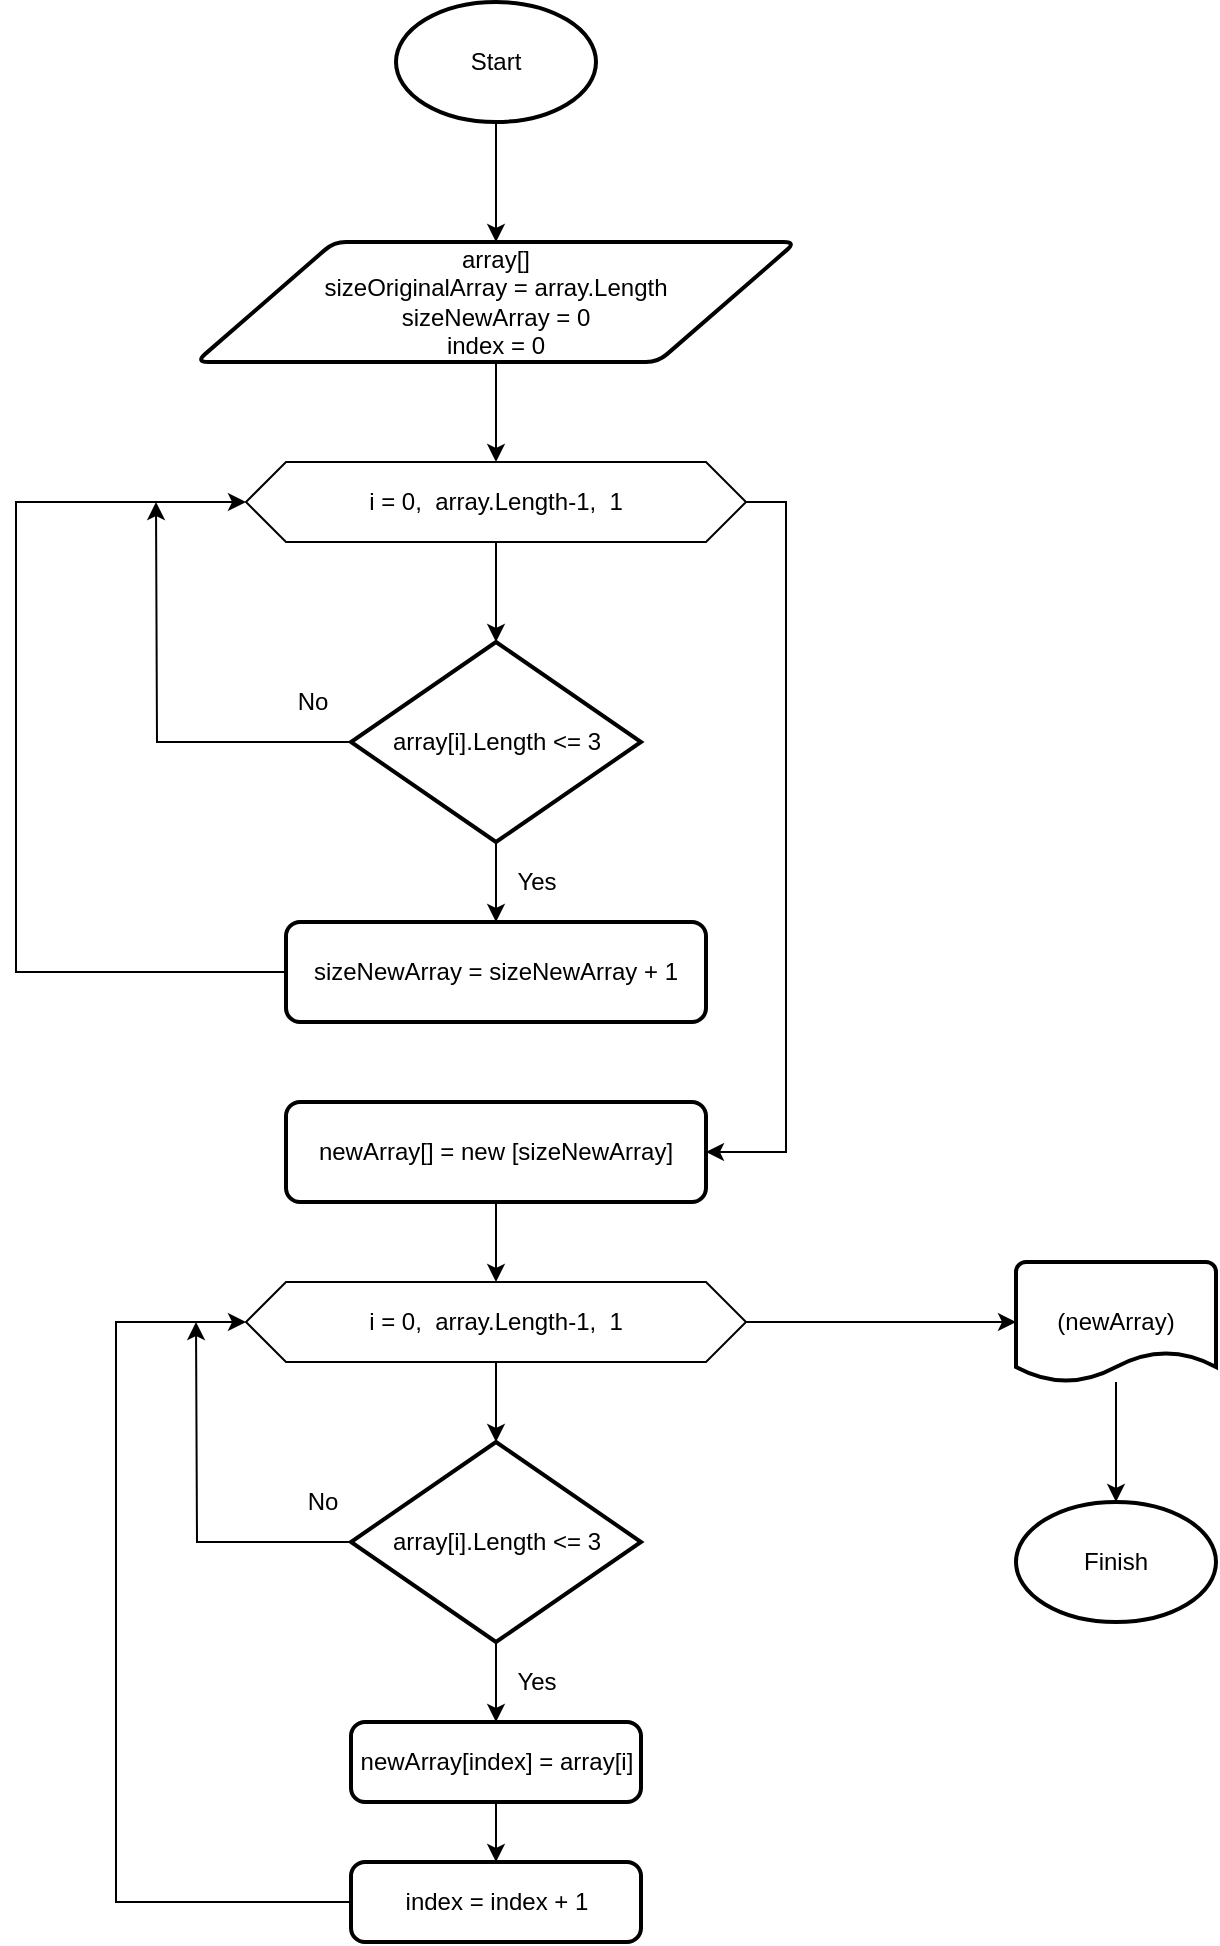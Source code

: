<mxfile version="19.0.3" type="device"><diagram id="C5RBs43oDa-KdzZeNtuy" name="Page-1"><mxGraphModel dx="960" dy="726" grid="1" gridSize="10" guides="1" tooltips="1" connect="1" arrows="1" fold="1" page="1" pageScale="1" pageWidth="827" pageHeight="1169" math="0" shadow="0"><root><mxCell id="WIyWlLk6GJQsqaUBKTNV-0"/><mxCell id="WIyWlLk6GJQsqaUBKTNV-1" parent="WIyWlLk6GJQsqaUBKTNV-0"/><mxCell id="BRVFdy42B1JYEMw6YvCZ-2" value="" style="edgeStyle=orthogonalEdgeStyle;rounded=0;orthogonalLoop=1;jettySize=auto;html=1;" edge="1" parent="WIyWlLk6GJQsqaUBKTNV-1" source="BRVFdy42B1JYEMw6YvCZ-0" target="BRVFdy42B1JYEMw6YvCZ-1"><mxGeometry relative="1" as="geometry"/></mxCell><mxCell id="BRVFdy42B1JYEMw6YvCZ-0" value="Start" style="strokeWidth=2;html=1;shape=mxgraph.flowchart.start_1;whiteSpace=wrap;" vertex="1" parent="WIyWlLk6GJQsqaUBKTNV-1"><mxGeometry x="330" y="50" width="100" height="60" as="geometry"/></mxCell><mxCell id="BRVFdy42B1JYEMw6YvCZ-4" value="" style="edgeStyle=orthogonalEdgeStyle;rounded=0;orthogonalLoop=1;jettySize=auto;html=1;" edge="1" parent="WIyWlLk6GJQsqaUBKTNV-1" source="BRVFdy42B1JYEMw6YvCZ-1"><mxGeometry relative="1" as="geometry"><mxPoint x="380" y="280" as="targetPoint"/></mxGeometry></mxCell><mxCell id="BRVFdy42B1JYEMw6YvCZ-1" value="array[]&lt;br&gt;sizeOriginalArray = array.Length&lt;br&gt;sizeNewArray = 0&lt;br&gt;index = 0" style="shape=parallelogram;html=1;strokeWidth=2;perimeter=parallelogramPerimeter;whiteSpace=wrap;rounded=1;arcSize=12;size=0.23;" vertex="1" parent="WIyWlLk6GJQsqaUBKTNV-1"><mxGeometry x="230" y="170" width="300" height="60" as="geometry"/></mxCell><mxCell id="BRVFdy42B1JYEMw6YvCZ-7" value="" style="edgeStyle=orthogonalEdgeStyle;rounded=0;orthogonalLoop=1;jettySize=auto;html=1;" edge="1" parent="WIyWlLk6GJQsqaUBKTNV-1" source="BRVFdy42B1JYEMw6YvCZ-5" target="BRVFdy42B1JYEMw6YvCZ-6"><mxGeometry relative="1" as="geometry"/></mxCell><mxCell id="BRVFdy42B1JYEMw6YvCZ-14" style="edgeStyle=orthogonalEdgeStyle;rounded=0;orthogonalLoop=1;jettySize=auto;html=1;entryX=1;entryY=0.5;entryDx=0;entryDy=0;" edge="1" parent="WIyWlLk6GJQsqaUBKTNV-1" source="BRVFdy42B1JYEMw6YvCZ-5" target="BRVFdy42B1JYEMw6YvCZ-13"><mxGeometry relative="1" as="geometry"><Array as="points"><mxPoint x="525" y="300"/><mxPoint x="525" y="625"/></Array></mxGeometry></mxCell><mxCell id="BRVFdy42B1JYEMw6YvCZ-5" value="i = 0,&amp;nbsp; array.Length-1,&amp;nbsp; 1" style="shape=hexagon;perimeter=hexagonPerimeter2;whiteSpace=wrap;html=1;fixedSize=1;" vertex="1" parent="WIyWlLk6GJQsqaUBKTNV-1"><mxGeometry x="255" y="280" width="250" height="40" as="geometry"/></mxCell><mxCell id="BRVFdy42B1JYEMw6YvCZ-9" value="" style="edgeStyle=orthogonalEdgeStyle;rounded=0;orthogonalLoop=1;jettySize=auto;html=1;" edge="1" parent="WIyWlLk6GJQsqaUBKTNV-1" source="BRVFdy42B1JYEMw6YvCZ-6" target="BRVFdy42B1JYEMw6YvCZ-8"><mxGeometry relative="1" as="geometry"/></mxCell><mxCell id="BRVFdy42B1JYEMw6YvCZ-25" style="edgeStyle=orthogonalEdgeStyle;rounded=0;orthogonalLoop=1;jettySize=auto;html=1;" edge="1" parent="WIyWlLk6GJQsqaUBKTNV-1" source="BRVFdy42B1JYEMw6YvCZ-6"><mxGeometry relative="1" as="geometry"><mxPoint x="210" y="300" as="targetPoint"/></mxGeometry></mxCell><mxCell id="BRVFdy42B1JYEMw6YvCZ-6" value="&lt;span style=&quot;&quot;&gt;array[i].Length &amp;lt;= 3&lt;/span&gt;" style="strokeWidth=2;html=1;shape=mxgraph.flowchart.decision;whiteSpace=wrap;" vertex="1" parent="WIyWlLk6GJQsqaUBKTNV-1"><mxGeometry x="307.5" y="370" width="145" height="100" as="geometry"/></mxCell><mxCell id="BRVFdy42B1JYEMw6YvCZ-11" style="edgeStyle=orthogonalEdgeStyle;rounded=0;orthogonalLoop=1;jettySize=auto;html=1;entryX=0;entryY=0.5;entryDx=0;entryDy=0;" edge="1" parent="WIyWlLk6GJQsqaUBKTNV-1" source="BRVFdy42B1JYEMw6YvCZ-8" target="BRVFdy42B1JYEMw6YvCZ-5"><mxGeometry relative="1" as="geometry"><Array as="points"><mxPoint x="140" y="535"/><mxPoint x="140" y="300"/></Array></mxGeometry></mxCell><mxCell id="BRVFdy42B1JYEMw6YvCZ-8" value="&lt;span style=&quot;&quot;&gt;sizeNewArray =&amp;nbsp;&lt;/span&gt;sizeNewArray + 1" style="rounded=1;whiteSpace=wrap;html=1;absoluteArcSize=1;arcSize=14;strokeWidth=2;" vertex="1" parent="WIyWlLk6GJQsqaUBKTNV-1"><mxGeometry x="275" y="510" width="210" height="50" as="geometry"/></mxCell><mxCell id="BRVFdy42B1JYEMw6YvCZ-10" value="Yes" style="text;html=1;align=center;verticalAlign=middle;resizable=0;points=[];autosize=1;strokeColor=none;fillColor=none;" vertex="1" parent="WIyWlLk6GJQsqaUBKTNV-1"><mxGeometry x="380" y="480" width="40" height="20" as="geometry"/></mxCell><mxCell id="BRVFdy42B1JYEMw6YvCZ-17" value="" style="edgeStyle=orthogonalEdgeStyle;rounded=0;orthogonalLoop=1;jettySize=auto;html=1;" edge="1" parent="WIyWlLk6GJQsqaUBKTNV-1" source="BRVFdy42B1JYEMw6YvCZ-13" target="BRVFdy42B1JYEMw6YvCZ-16"><mxGeometry relative="1" as="geometry"/></mxCell><mxCell id="BRVFdy42B1JYEMw6YvCZ-13" value="&lt;span style=&quot;&quot;&gt;newArray[] = new [&lt;/span&gt;sizeNewArray&lt;span style=&quot;&quot;&gt;]&lt;/span&gt;" style="rounded=1;whiteSpace=wrap;html=1;absoluteArcSize=1;arcSize=14;strokeWidth=2;" vertex="1" parent="WIyWlLk6GJQsqaUBKTNV-1"><mxGeometry x="275" y="600" width="210" height="50" as="geometry"/></mxCell><mxCell id="BRVFdy42B1JYEMw6YvCZ-15" value="No" style="text;html=1;align=center;verticalAlign=middle;resizable=0;points=[];autosize=1;strokeColor=none;fillColor=none;" vertex="1" parent="WIyWlLk6GJQsqaUBKTNV-1"><mxGeometry x="272.5" y="390" width="30" height="20" as="geometry"/></mxCell><mxCell id="BRVFdy42B1JYEMw6YvCZ-19" value="" style="edgeStyle=orthogonalEdgeStyle;rounded=0;orthogonalLoop=1;jettySize=auto;html=1;" edge="1" parent="WIyWlLk6GJQsqaUBKTNV-1" source="BRVFdy42B1JYEMw6YvCZ-16" target="BRVFdy42B1JYEMw6YvCZ-18"><mxGeometry relative="1" as="geometry"/></mxCell><mxCell id="BRVFdy42B1JYEMw6YvCZ-31" style="edgeStyle=orthogonalEdgeStyle;rounded=0;orthogonalLoop=1;jettySize=auto;html=1;" edge="1" parent="WIyWlLk6GJQsqaUBKTNV-1" source="BRVFdy42B1JYEMw6YvCZ-16" target="BRVFdy42B1JYEMw6YvCZ-30"><mxGeometry relative="1" as="geometry"/></mxCell><mxCell id="BRVFdy42B1JYEMw6YvCZ-16" value="i = 0,&amp;nbsp; array.Length-1,&amp;nbsp; 1" style="shape=hexagon;perimeter=hexagonPerimeter2;whiteSpace=wrap;html=1;fixedSize=1;" vertex="1" parent="WIyWlLk6GJQsqaUBKTNV-1"><mxGeometry x="255" y="690" width="250" height="40" as="geometry"/></mxCell><mxCell id="BRVFdy42B1JYEMw6YvCZ-21" value="" style="edgeStyle=orthogonalEdgeStyle;rounded=0;orthogonalLoop=1;jettySize=auto;html=1;" edge="1" parent="WIyWlLk6GJQsqaUBKTNV-1" source="BRVFdy42B1JYEMw6YvCZ-18" target="BRVFdy42B1JYEMw6YvCZ-20"><mxGeometry relative="1" as="geometry"/></mxCell><mxCell id="BRVFdy42B1JYEMw6YvCZ-24" style="edgeStyle=orthogonalEdgeStyle;rounded=0;orthogonalLoop=1;jettySize=auto;html=1;" edge="1" parent="WIyWlLk6GJQsqaUBKTNV-1" source="BRVFdy42B1JYEMw6YvCZ-18"><mxGeometry relative="1" as="geometry"><mxPoint x="230" y="710" as="targetPoint"/></mxGeometry></mxCell><mxCell id="BRVFdy42B1JYEMw6YvCZ-18" value="&lt;span style=&quot;&quot;&gt;array[i].Length &amp;lt;= 3&lt;/span&gt;" style="strokeWidth=2;html=1;shape=mxgraph.flowchart.decision;whiteSpace=wrap;" vertex="1" parent="WIyWlLk6GJQsqaUBKTNV-1"><mxGeometry x="307.5" y="770" width="145" height="100" as="geometry"/></mxCell><mxCell id="BRVFdy42B1JYEMw6YvCZ-28" value="" style="edgeStyle=orthogonalEdgeStyle;rounded=0;orthogonalLoop=1;jettySize=auto;html=1;" edge="1" parent="WIyWlLk6GJQsqaUBKTNV-1" source="BRVFdy42B1JYEMw6YvCZ-20" target="BRVFdy42B1JYEMw6YvCZ-27"><mxGeometry relative="1" as="geometry"/></mxCell><mxCell id="BRVFdy42B1JYEMw6YvCZ-20" value="&lt;span style=&quot;&quot;&gt;newArray[index] = array[i]&lt;/span&gt;" style="rounded=1;whiteSpace=wrap;html=1;absoluteArcSize=1;arcSize=14;strokeWidth=2;" vertex="1" parent="WIyWlLk6GJQsqaUBKTNV-1"><mxGeometry x="307.5" y="910" width="145" height="40" as="geometry"/></mxCell><mxCell id="BRVFdy42B1JYEMw6YvCZ-22" value="Yes" style="text;html=1;align=center;verticalAlign=middle;resizable=0;points=[];autosize=1;strokeColor=none;fillColor=none;" vertex="1" parent="WIyWlLk6GJQsqaUBKTNV-1"><mxGeometry x="380" y="880" width="40" height="20" as="geometry"/></mxCell><mxCell id="BRVFdy42B1JYEMw6YvCZ-26" value="No" style="text;html=1;align=center;verticalAlign=middle;resizable=0;points=[];autosize=1;strokeColor=none;fillColor=none;" vertex="1" parent="WIyWlLk6GJQsqaUBKTNV-1"><mxGeometry x="277.5" y="790" width="30" height="20" as="geometry"/></mxCell><mxCell id="BRVFdy42B1JYEMw6YvCZ-29" style="edgeStyle=orthogonalEdgeStyle;rounded=0;orthogonalLoop=1;jettySize=auto;html=1;entryX=0;entryY=0.5;entryDx=0;entryDy=0;" edge="1" parent="WIyWlLk6GJQsqaUBKTNV-1" source="BRVFdy42B1JYEMw6YvCZ-27" target="BRVFdy42B1JYEMw6YvCZ-16"><mxGeometry relative="1" as="geometry"><Array as="points"><mxPoint x="190" y="1000"/><mxPoint x="190" y="710"/></Array></mxGeometry></mxCell><mxCell id="BRVFdy42B1JYEMw6YvCZ-27" value="index = index + 1" style="rounded=1;whiteSpace=wrap;html=1;absoluteArcSize=1;arcSize=14;strokeWidth=2;" vertex="1" parent="WIyWlLk6GJQsqaUBKTNV-1"><mxGeometry x="307.5" y="980" width="145" height="40" as="geometry"/></mxCell><mxCell id="BRVFdy42B1JYEMw6YvCZ-33" value="" style="edgeStyle=orthogonalEdgeStyle;rounded=0;orthogonalLoop=1;jettySize=auto;html=1;" edge="1" parent="WIyWlLk6GJQsqaUBKTNV-1" source="BRVFdy42B1JYEMw6YvCZ-30" target="BRVFdy42B1JYEMw6YvCZ-32"><mxGeometry relative="1" as="geometry"/></mxCell><mxCell id="BRVFdy42B1JYEMw6YvCZ-30" value="(newArray)" style="strokeWidth=2;html=1;shape=mxgraph.flowchart.document2;whiteSpace=wrap;size=0.25;" vertex="1" parent="WIyWlLk6GJQsqaUBKTNV-1"><mxGeometry x="640" y="680" width="100" height="60" as="geometry"/></mxCell><mxCell id="BRVFdy42B1JYEMw6YvCZ-32" value="Finish" style="strokeWidth=2;html=1;shape=mxgraph.flowchart.start_1;whiteSpace=wrap;" vertex="1" parent="WIyWlLk6GJQsqaUBKTNV-1"><mxGeometry x="640" y="800" width="100" height="60" as="geometry"/></mxCell></root></mxGraphModel></diagram></mxfile>